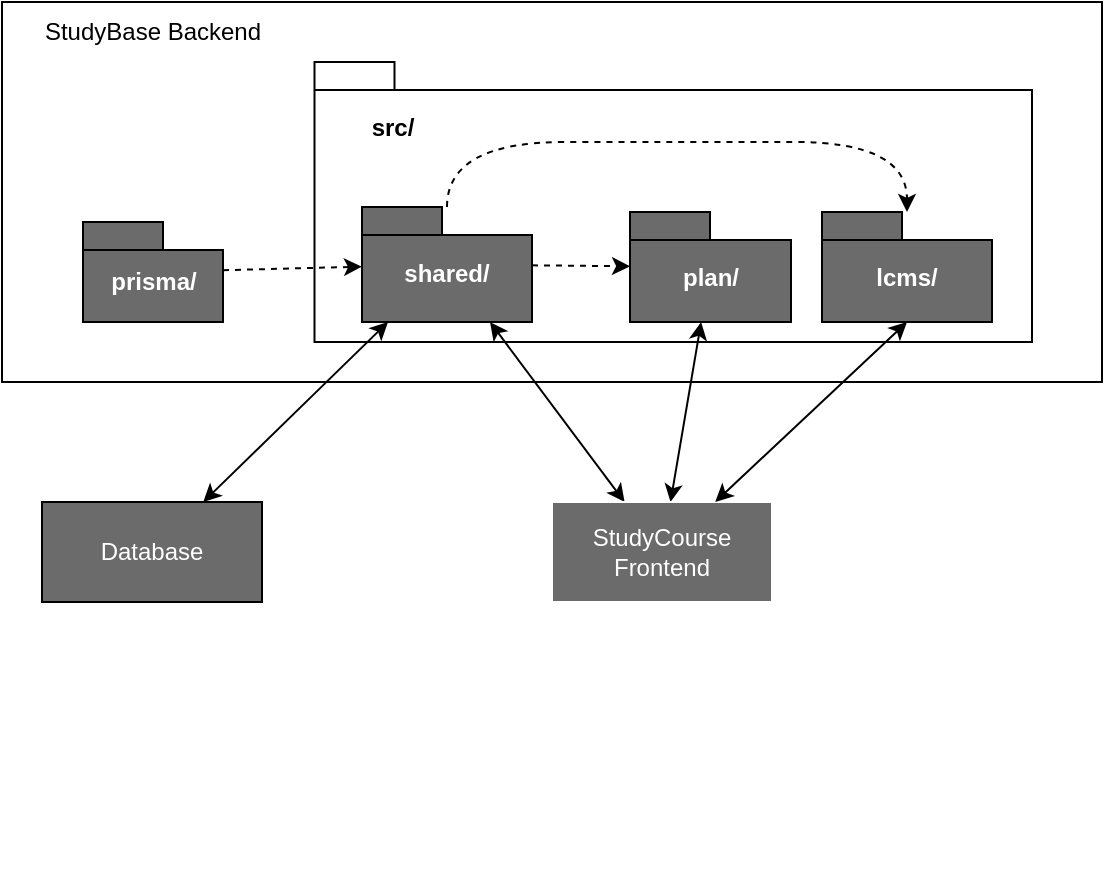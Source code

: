 <mxfile version="26.0.1">
  <diagram name="Page-1" id="ofl5emBVI_9CfABi3UJh">
    <mxGraphModel dx="989" dy="524" grid="1" gridSize="10" guides="1" tooltips="1" connect="1" arrows="1" fold="1" page="1" pageScale="1" pageWidth="827" pageHeight="1169" math="0" shadow="0">
      <root>
        <mxCell id="0" />
        <mxCell id="1" parent="0" />
        <mxCell id="0wKBffu3RnvZqdUCQKXc-3" value="" style="group;fontColor=#FFFFFF;" vertex="1" connectable="0" parent="1">
          <mxGeometry x="100" y="320" width="550" height="440" as="geometry" />
        </mxCell>
        <mxCell id="0wKBffu3RnvZqdUCQKXc-1" value="" style="rounded=0;whiteSpace=wrap;html=1;" vertex="1" parent="0wKBffu3RnvZqdUCQKXc-3">
          <mxGeometry width="550" height="190" as="geometry" />
        </mxCell>
        <mxCell id="0wKBffu3RnvZqdUCQKXc-2" value="StudyBase Backend" style="text;html=1;align=center;verticalAlign=middle;whiteSpace=wrap;rounded=0;" vertex="1" parent="0wKBffu3RnvZqdUCQKXc-3">
          <mxGeometry width="151" height="30" as="geometry" />
        </mxCell>
        <mxCell id="0wKBffu3RnvZqdUCQKXc-7" value="prisma/" style="shape=folder;fontStyle=1;spacingTop=10;tabWidth=40;tabHeight=14;tabPosition=left;html=1;whiteSpace=wrap;fillColor=#6B6B6B;fontColor=#FFFFFF;" vertex="1" parent="0wKBffu3RnvZqdUCQKXc-3">
          <mxGeometry x="40.5" y="110" width="70" height="50" as="geometry" />
        </mxCell>
        <mxCell id="0wKBffu3RnvZqdUCQKXc-10" value="" style="group" vertex="1" connectable="0" parent="0wKBffu3RnvZqdUCQKXc-3">
          <mxGeometry x="145" y="50" width="370" height="300" as="geometry" />
        </mxCell>
        <mxCell id="0wKBffu3RnvZqdUCQKXc-8" value="" style="shape=folder;fontStyle=1;spacingTop=10;tabWidth=40;tabHeight=14;tabPosition=left;html=1;whiteSpace=wrap;" vertex="1" parent="0wKBffu3RnvZqdUCQKXc-10">
          <mxGeometry x="11.25" y="-20" width="358.75" height="140" as="geometry" />
        </mxCell>
        <mxCell id="0wKBffu3RnvZqdUCQKXc-9" value="src/" style="text;align=center;fontStyle=1;verticalAlign=middle;spacingLeft=3;spacingRight=3;strokeColor=none;rotatable=0;points=[[0,0.5],[1,0.5]];portConstraint=eastwest;html=1;" vertex="1" parent="0wKBffu3RnvZqdUCQKXc-10">
          <mxGeometry y="0.002" width="100" height="25.469" as="geometry" />
        </mxCell>
        <mxCell id="0wKBffu3RnvZqdUCQKXc-6" value="lcms/" style="shape=folder;fontStyle=1;spacingTop=10;tabWidth=40;tabHeight=14;tabPosition=left;html=1;whiteSpace=wrap;fontColor=#FFFFFF;fillColor=#6B6B6B;" vertex="1" parent="0wKBffu3RnvZqdUCQKXc-10">
          <mxGeometry x="265" y="55.0" width="85" height="55" as="geometry" />
        </mxCell>
        <mxCell id="0wKBffu3RnvZqdUCQKXc-11" value="plan/" style="shape=folder;fontStyle=1;spacingTop=10;tabWidth=40;tabHeight=14;tabPosition=left;html=1;whiteSpace=wrap;fillColor=#6B6B6B;fontColor=#FFFFFF;" vertex="1" parent="0wKBffu3RnvZqdUCQKXc-10">
          <mxGeometry x="169" y="55.06" width="80.5" height="54.94" as="geometry" />
        </mxCell>
        <mxCell id="0wKBffu3RnvZqdUCQKXc-20" style="rounded=0;orthogonalLoop=1;jettySize=auto;html=1;dashed=1;" edge="1" parent="0wKBffu3RnvZqdUCQKXc-10" source="0wKBffu3RnvZqdUCQKXc-12" target="0wKBffu3RnvZqdUCQKXc-11">
          <mxGeometry relative="1" as="geometry" />
        </mxCell>
        <mxCell id="0wKBffu3RnvZqdUCQKXc-21" style="rounded=0;orthogonalLoop=1;jettySize=auto;html=1;dashed=1;edgeStyle=orthogonalEdgeStyle;curved=1;" edge="1" parent="0wKBffu3RnvZqdUCQKXc-10" source="0wKBffu3RnvZqdUCQKXc-12" target="0wKBffu3RnvZqdUCQKXc-6">
          <mxGeometry relative="1" as="geometry">
            <Array as="points">
              <mxPoint x="195" y="20" />
              <mxPoint x="195" y="20" />
            </Array>
          </mxGeometry>
        </mxCell>
        <mxCell id="0wKBffu3RnvZqdUCQKXc-12" value="shared/" style="shape=folder;fontStyle=1;spacingTop=10;tabWidth=40;tabHeight=14;tabPosition=left;html=1;whiteSpace=wrap;fillColor=#6B6B6B;fontColor=#FFFFFF;" vertex="1" parent="0wKBffu3RnvZqdUCQKXc-10">
          <mxGeometry x="35" y="52.5" width="85" height="57.5" as="geometry" />
        </mxCell>
        <mxCell id="0wKBffu3RnvZqdUCQKXc-14" style="rounded=0;orthogonalLoop=1;jettySize=auto;html=1;startArrow=classic;startFill=1;" edge="1" parent="0wKBffu3RnvZqdUCQKXc-10" source="0wKBffu3RnvZqdUCQKXc-4" target="0wKBffu3RnvZqdUCQKXc-11">
          <mxGeometry relative="1" as="geometry" />
        </mxCell>
        <mxCell id="0wKBffu3RnvZqdUCQKXc-15" style="rounded=0;orthogonalLoop=1;jettySize=auto;html=1;startArrow=classic;startFill=1;" edge="1" parent="0wKBffu3RnvZqdUCQKXc-10" source="0wKBffu3RnvZqdUCQKXc-4" target="0wKBffu3RnvZqdUCQKXc-12">
          <mxGeometry relative="1" as="geometry" />
        </mxCell>
        <mxCell id="0wKBffu3RnvZqdUCQKXc-4" value="StudyCourse Frontend" style="html=1;whiteSpace=wrap;fillColor=#6B6B6B;strokeColor=#FFFFFF;fontColor=#FFFFFF;" vertex="1" parent="0wKBffu3RnvZqdUCQKXc-10">
          <mxGeometry x="130" y="200" width="110" height="50" as="geometry" />
        </mxCell>
        <mxCell id="0wKBffu3RnvZqdUCQKXc-13" style="rounded=0;orthogonalLoop=1;jettySize=auto;html=1;entryX=0.5;entryY=1;entryDx=0;entryDy=0;entryPerimeter=0;startArrow=classic;startFill=1;" edge="1" parent="0wKBffu3RnvZqdUCQKXc-10" source="0wKBffu3RnvZqdUCQKXc-4" target="0wKBffu3RnvZqdUCQKXc-6">
          <mxGeometry relative="1" as="geometry" />
        </mxCell>
        <mxCell id="0wKBffu3RnvZqdUCQKXc-5" value="Database" style="html=1;whiteSpace=wrap;fillColor=#6B6B6B;fontColor=#FFFFFF;" vertex="1" parent="0wKBffu3RnvZqdUCQKXc-3">
          <mxGeometry x="20" y="250" width="110" height="50" as="geometry" />
        </mxCell>
        <mxCell id="0wKBffu3RnvZqdUCQKXc-17" style="rounded=0;orthogonalLoop=1;jettySize=auto;html=1;dashed=1;" edge="1" parent="0wKBffu3RnvZqdUCQKXc-3" source="0wKBffu3RnvZqdUCQKXc-7" target="0wKBffu3RnvZqdUCQKXc-12">
          <mxGeometry relative="1" as="geometry" />
        </mxCell>
        <mxCell id="0wKBffu3RnvZqdUCQKXc-18" style="rounded=0;orthogonalLoop=1;jettySize=auto;html=1;startArrow=classic;startFill=1;" edge="1" parent="0wKBffu3RnvZqdUCQKXc-3" source="0wKBffu3RnvZqdUCQKXc-12" target="0wKBffu3RnvZqdUCQKXc-5">
          <mxGeometry relative="1" as="geometry" />
        </mxCell>
      </root>
    </mxGraphModel>
  </diagram>
</mxfile>
